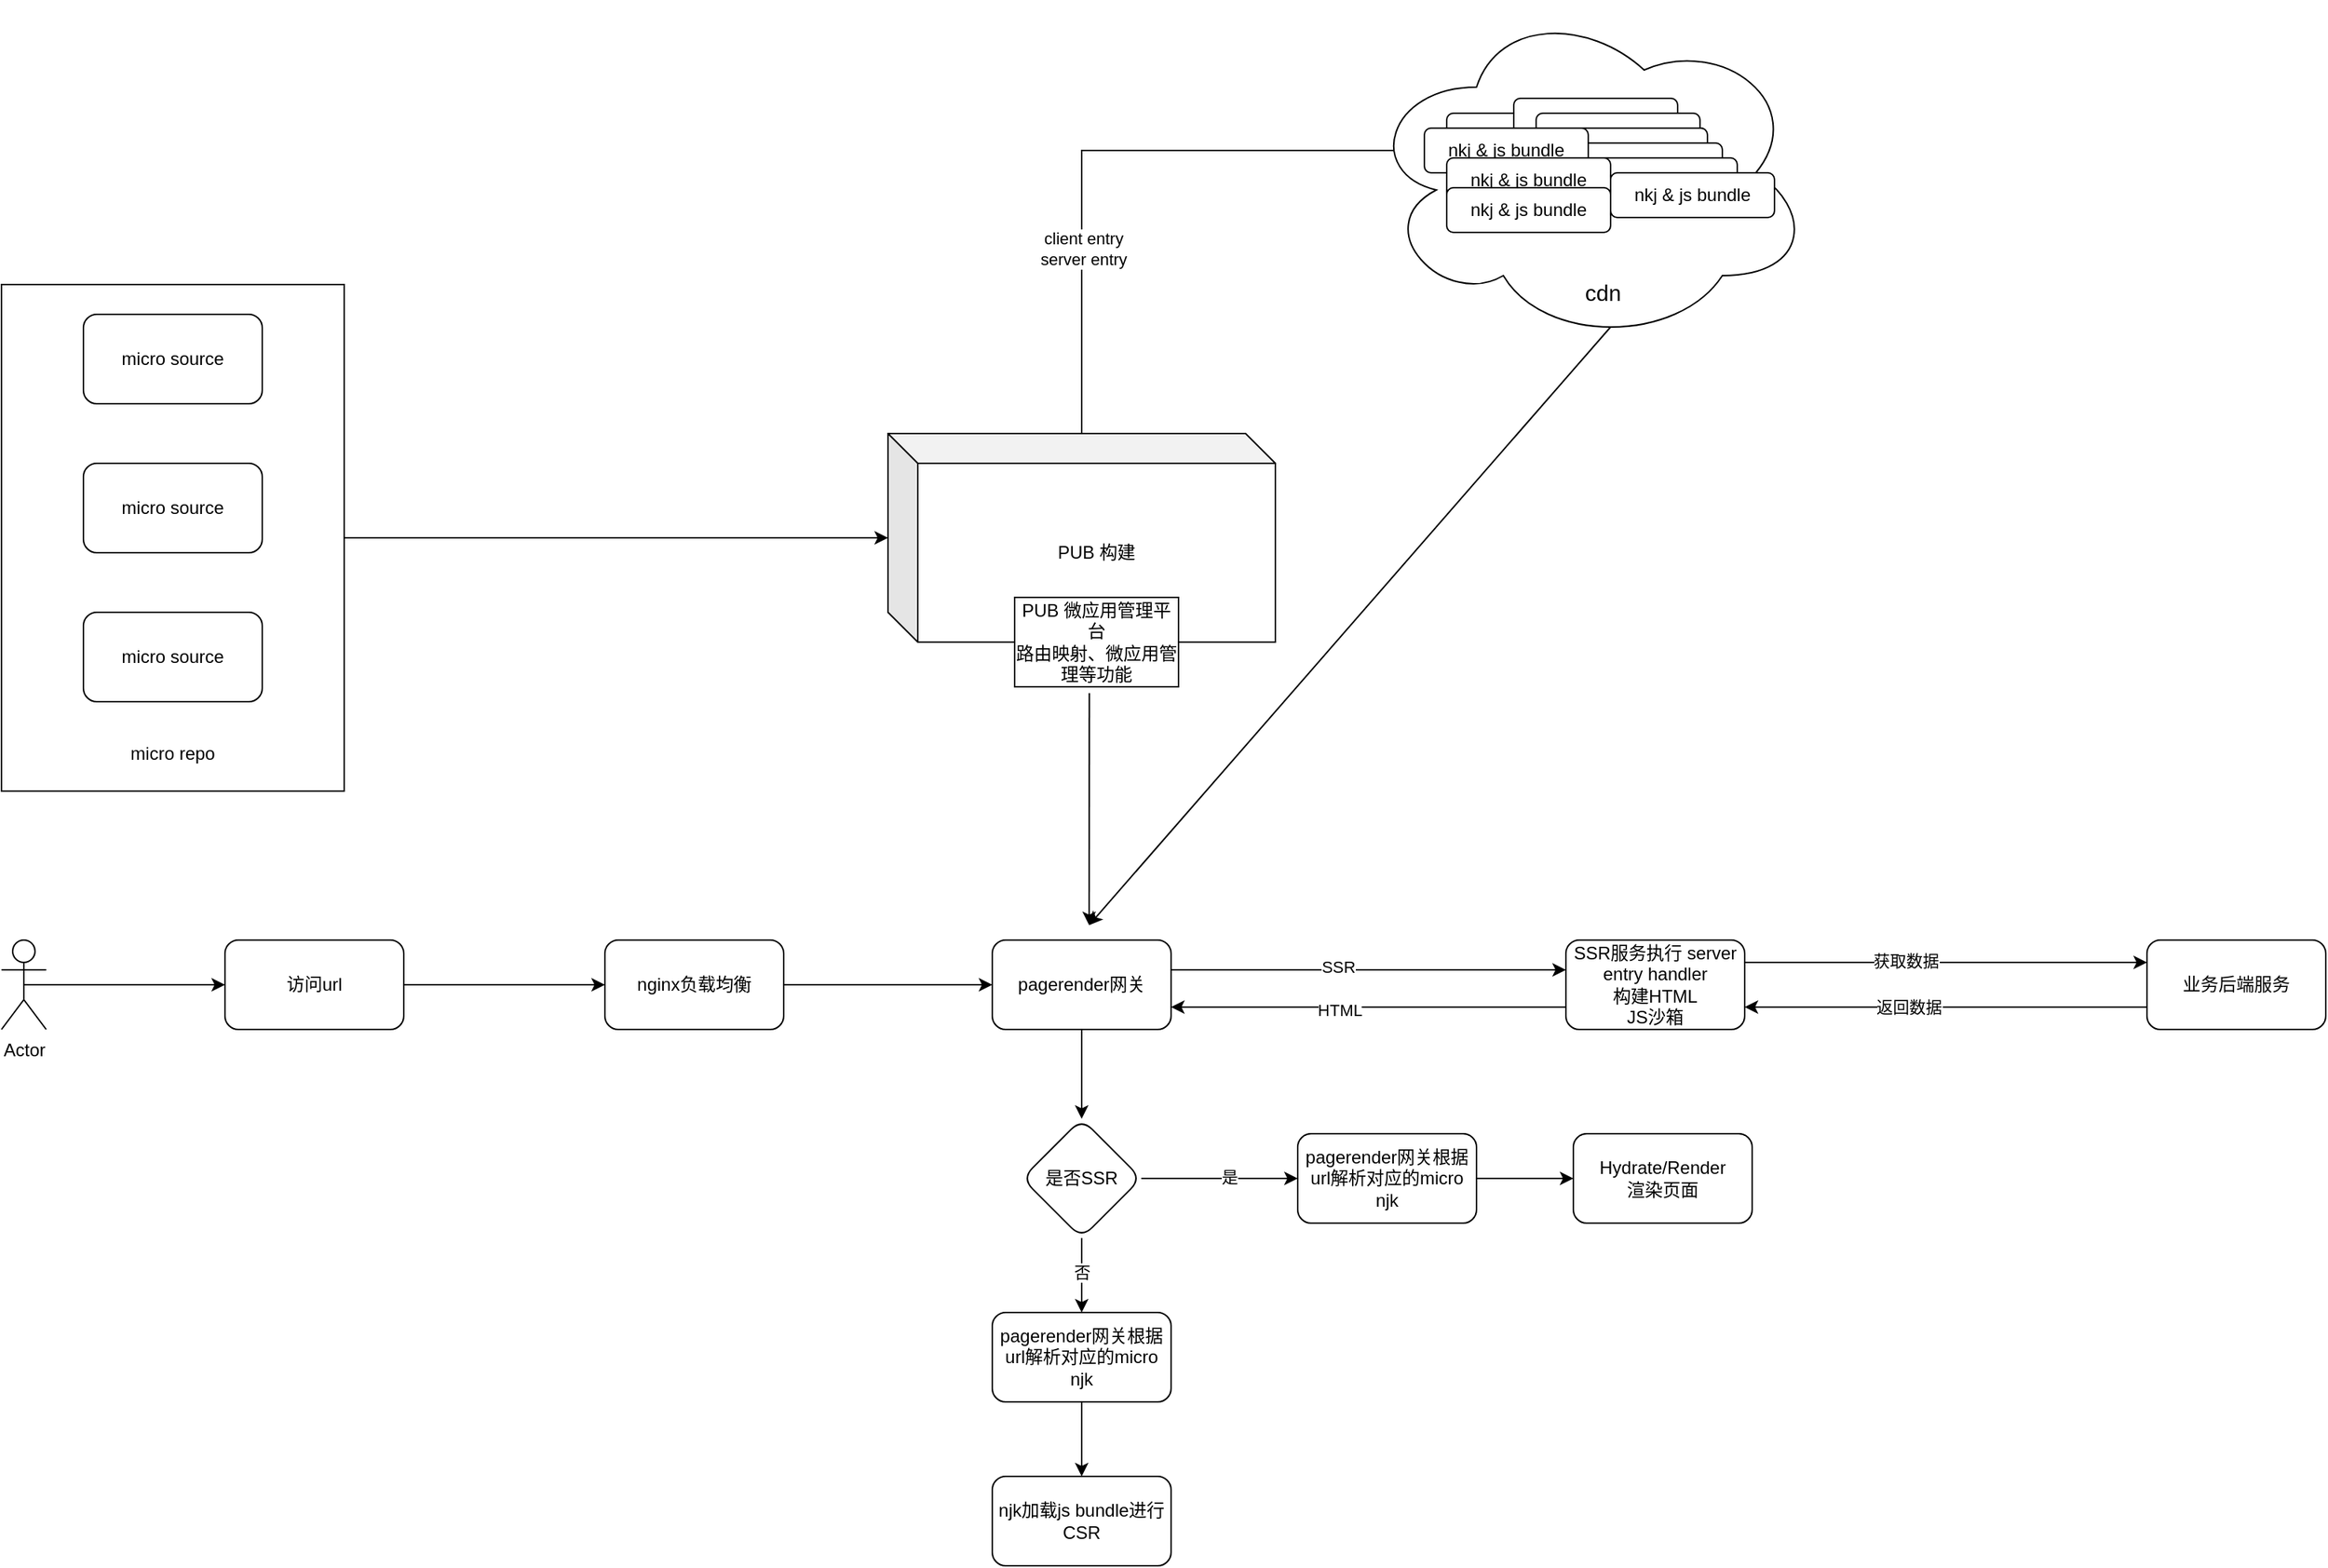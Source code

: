 <mxfile version="24.7.6">
  <diagram name="第 1 页" id="MdLTre9k859fwDna6mKk">
    <mxGraphModel dx="3593" dy="983" grid="1" gridSize="10" guides="1" tooltips="1" connect="1" arrows="1" fold="1" page="1" pageScale="1" pageWidth="900" pageHeight="1600" math="0" shadow="0">
      <root>
        <mxCell id="0" />
        <mxCell id="1" parent="0" />
        <mxCell id="np9BdB3iTzsvDNS6tE6I-4" value="" style="rounded=0;whiteSpace=wrap;html=1;" parent="1" vertex="1">
          <mxGeometry x="-990" y="200" width="230" height="340" as="geometry" />
        </mxCell>
        <mxCell id="np9BdB3iTzsvDNS6tE6I-5" value="micro source" style="rounded=1;whiteSpace=wrap;html=1;" parent="1" vertex="1">
          <mxGeometry x="-935" y="220" width="120" height="60" as="geometry" />
        </mxCell>
        <mxCell id="np9BdB3iTzsvDNS6tE6I-6" value="micro source" style="rounded=1;whiteSpace=wrap;html=1;" parent="1" vertex="1">
          <mxGeometry x="-935" y="320" width="120" height="60" as="geometry" />
        </mxCell>
        <mxCell id="np9BdB3iTzsvDNS6tE6I-7" value="micro source" style="rounded=1;whiteSpace=wrap;html=1;" parent="1" vertex="1">
          <mxGeometry x="-935" y="420" width="120" height="60" as="geometry" />
        </mxCell>
        <mxCell id="np9BdB3iTzsvDNS6tE6I-9" value="micro repo" style="text;html=1;align=center;verticalAlign=middle;whiteSpace=wrap;rounded=0;" parent="1" vertex="1">
          <mxGeometry x="-905" y="500" width="60" height="30" as="geometry" />
        </mxCell>
        <mxCell id="np9BdB3iTzsvDNS6tE6I-44" style="edgeStyle=orthogonalEdgeStyle;rounded=0;orthogonalLoop=1;jettySize=auto;html=1;exitX=0;exitY=0;exitDx=55;exitDy=0;exitPerimeter=0;entryX=0;entryY=0.5;entryDx=0;entryDy=0;" parent="1" source="np9BdB3iTzsvDNS6tE6I-25" target="np9BdB3iTzsvDNS6tE6I-39" edge="1">
          <mxGeometry relative="1" as="geometry">
            <Array as="points">
              <mxPoint x="-265" y="300" />
              <mxPoint x="-265" y="110" />
            </Array>
          </mxGeometry>
        </mxCell>
        <mxCell id="1a1Lsmfp7jN7z8-VnFVB-15" value="client entry&lt;div&gt;server entry&lt;/div&gt;" style="edgeLabel;html=1;align=center;verticalAlign=middle;resizable=0;points=[];" vertex="1" connectable="0" parent="np9BdB3iTzsvDNS6tE6I-44">
          <mxGeometry x="-0.2" y="-1" relative="1" as="geometry">
            <mxPoint y="-1" as="offset" />
          </mxGeometry>
        </mxCell>
        <mxCell id="np9BdB3iTzsvDNS6tE6I-25" value="PUB 构建" style="shape=cube;whiteSpace=wrap;html=1;boundedLbl=1;backgroundOutline=1;darkOpacity=0.05;darkOpacity2=0.1;" parent="1" vertex="1">
          <mxGeometry x="-395" y="300" width="260" height="140" as="geometry" />
        </mxCell>
        <mxCell id="np9BdB3iTzsvDNS6tE6I-26" style="edgeStyle=orthogonalEdgeStyle;rounded=0;orthogonalLoop=1;jettySize=auto;html=1;exitX=1;exitY=0.5;exitDx=0;exitDy=0;entryX=0;entryY=0.5;entryDx=0;entryDy=0;entryPerimeter=0;" parent="1" source="np9BdB3iTzsvDNS6tE6I-4" target="np9BdB3iTzsvDNS6tE6I-25" edge="1">
          <mxGeometry relative="1" as="geometry" />
        </mxCell>
        <mxCell id="np9BdB3iTzsvDNS6tE6I-29" value="" style="ellipse;shape=cloud;whiteSpace=wrap;html=1;" parent="1" vertex="1">
          <mxGeometry x="-75" y="10" width="300" height="230" as="geometry" />
        </mxCell>
        <mxCell id="np9BdB3iTzsvDNS6tE6I-30" value="cdn" style="text;html=1;align=center;verticalAlign=middle;whiteSpace=wrap;rounded=0;fontSize=15;" parent="1" vertex="1">
          <mxGeometry x="55" y="190" width="60" height="30" as="geometry" />
        </mxCell>
        <mxCell id="np9BdB3iTzsvDNS6tE6I-31" style="edgeStyle=orthogonalEdgeStyle;rounded=0;orthogonalLoop=1;jettySize=auto;html=1;exitX=0.5;exitY=1;exitDx=0;exitDy=0;" parent="1" edge="1">
          <mxGeometry relative="1" as="geometry">
            <mxPoint x="50" y="25" as="sourcePoint" />
            <mxPoint x="50" y="25" as="targetPoint" />
          </mxGeometry>
        </mxCell>
        <mxCell id="np9BdB3iTzsvDNS6tE6I-32" value="nkj &amp;amp; js bundle" style="rounded=1;whiteSpace=wrap;html=1;" parent="1" vertex="1">
          <mxGeometry x="-20" y="85" width="110" height="30" as="geometry" />
        </mxCell>
        <mxCell id="np9BdB3iTzsvDNS6tE6I-33" value="nkj &amp;amp; js bundle" style="rounded=1;whiteSpace=wrap;html=1;" parent="1" vertex="1">
          <mxGeometry x="25" y="75" width="110" height="30" as="geometry" />
        </mxCell>
        <mxCell id="np9BdB3iTzsvDNS6tE6I-34" value="nkj &amp;amp; js bundle" style="rounded=1;whiteSpace=wrap;html=1;" parent="1" vertex="1">
          <mxGeometry x="40" y="85" width="110" height="30" as="geometry" />
        </mxCell>
        <mxCell id="np9BdB3iTzsvDNS6tE6I-35" value="nkj &amp;amp; js bundle" style="rounded=1;whiteSpace=wrap;html=1;" parent="1" vertex="1">
          <mxGeometry x="45" y="95" width="110" height="30" as="geometry" />
        </mxCell>
        <mxCell id="np9BdB3iTzsvDNS6tE6I-36" value="nkj &amp;amp; js bundle" style="rounded=1;whiteSpace=wrap;html=1;" parent="1" vertex="1">
          <mxGeometry x="55" y="105" width="110" height="30" as="geometry" />
        </mxCell>
        <mxCell id="np9BdB3iTzsvDNS6tE6I-37" value="nkj &amp;amp; js bundle" style="rounded=1;whiteSpace=wrap;html=1;" parent="1" vertex="1">
          <mxGeometry x="65" y="115" width="110" height="30" as="geometry" />
        </mxCell>
        <mxCell id="np9BdB3iTzsvDNS6tE6I-38" value="nkj &amp;amp; js bundle" style="rounded=1;whiteSpace=wrap;html=1;" parent="1" vertex="1">
          <mxGeometry x="90" y="125" width="110" height="30" as="geometry" />
        </mxCell>
        <mxCell id="np9BdB3iTzsvDNS6tE6I-39" value="nkj &amp;amp; js bundle" style="rounded=1;whiteSpace=wrap;html=1;" parent="1" vertex="1">
          <mxGeometry x="-35" y="95" width="110" height="30" as="geometry" />
        </mxCell>
        <mxCell id="np9BdB3iTzsvDNS6tE6I-40" value="nkj &amp;amp; js bundle" style="rounded=1;whiteSpace=wrap;html=1;" parent="1" vertex="1">
          <mxGeometry x="-20" y="115" width="110" height="30" as="geometry" />
        </mxCell>
        <mxCell id="np9BdB3iTzsvDNS6tE6I-41" value="nkj &amp;amp; js bundle" style="rounded=1;whiteSpace=wrap;html=1;" parent="1" vertex="1">
          <mxGeometry x="-20" y="135" width="110" height="30" as="geometry" />
        </mxCell>
        <mxCell id="np9BdB3iTzsvDNS6tE6I-72" style="edgeStyle=orthogonalEdgeStyle;rounded=0;orthogonalLoop=1;jettySize=auto;html=1;exitX=0.5;exitY=0.5;exitDx=0;exitDy=0;exitPerimeter=0;entryX=0;entryY=0.5;entryDx=0;entryDy=0;" parent="1" source="np9BdB3iTzsvDNS6tE6I-45" target="np9BdB3iTzsvDNS6tE6I-57" edge="1">
          <mxGeometry relative="1" as="geometry" />
        </mxCell>
        <mxCell id="np9BdB3iTzsvDNS6tE6I-45" value="Actor" style="shape=umlActor;verticalLabelPosition=bottom;verticalAlign=top;html=1;outlineConnect=0;" parent="1" vertex="1">
          <mxGeometry x="-990" y="640" width="30" height="60" as="geometry" />
        </mxCell>
        <mxCell id="np9BdB3iTzsvDNS6tE6I-52" value="PUB 微应用管理平台&lt;div&gt;路由映射、微应用管理等功能&lt;/div&gt;" style="rounded=0;whiteSpace=wrap;html=1;" parent="1" vertex="1">
          <mxGeometry x="-310" y="410" width="110" height="60" as="geometry" />
        </mxCell>
        <mxCell id="np9BdB3iTzsvDNS6tE6I-69" style="edgeStyle=orthogonalEdgeStyle;rounded=0;orthogonalLoop=1;jettySize=auto;html=1;exitX=1;exitY=0.5;exitDx=0;exitDy=0;entryX=0;entryY=0.5;entryDx=0;entryDy=0;" parent="1" source="np9BdB3iTzsvDNS6tE6I-57" target="np9BdB3iTzsvDNS6tE6I-58" edge="1">
          <mxGeometry relative="1" as="geometry" />
        </mxCell>
        <mxCell id="np9BdB3iTzsvDNS6tE6I-57" value="访问url" style="rounded=1;whiteSpace=wrap;html=1;" parent="1" vertex="1">
          <mxGeometry x="-840" y="640" width="120" height="60" as="geometry" />
        </mxCell>
        <mxCell id="np9BdB3iTzsvDNS6tE6I-70" style="edgeStyle=orthogonalEdgeStyle;rounded=0;orthogonalLoop=1;jettySize=auto;html=1;exitX=1;exitY=0.5;exitDx=0;exitDy=0;entryX=0;entryY=0.5;entryDx=0;entryDy=0;" parent="1" source="np9BdB3iTzsvDNS6tE6I-58" target="np9BdB3iTzsvDNS6tE6I-60" edge="1">
          <mxGeometry relative="1" as="geometry" />
        </mxCell>
        <mxCell id="np9BdB3iTzsvDNS6tE6I-58" value="nginx负载均衡" style="rounded=1;whiteSpace=wrap;html=1;" parent="1" vertex="1">
          <mxGeometry x="-585" y="640" width="120" height="60" as="geometry" />
        </mxCell>
        <mxCell id="np9BdB3iTzsvDNS6tE6I-76" value="" style="edgeStyle=orthogonalEdgeStyle;rounded=0;orthogonalLoop=1;jettySize=auto;html=1;" parent="1" edge="1">
          <mxGeometry relative="1" as="geometry">
            <mxPoint x="-205" y="660" as="sourcePoint" />
            <mxPoint x="60" y="660" as="targetPoint" />
          </mxGeometry>
        </mxCell>
        <mxCell id="np9BdB3iTzsvDNS6tE6I-78" value="SSR" style="edgeLabel;html=1;align=center;verticalAlign=middle;resizable=0;points=[];" parent="np9BdB3iTzsvDNS6tE6I-76" vertex="1" connectable="0">
          <mxGeometry x="-0.156" y="2" relative="1" as="geometry">
            <mxPoint as="offset" />
          </mxGeometry>
        </mxCell>
        <mxCell id="np9BdB3iTzsvDNS6tE6I-96" value="" style="edgeStyle=orthogonalEdgeStyle;rounded=0;orthogonalLoop=1;jettySize=auto;html=1;" parent="1" source="np9BdB3iTzsvDNS6tE6I-60" target="np9BdB3iTzsvDNS6tE6I-95" edge="1">
          <mxGeometry relative="1" as="geometry" />
        </mxCell>
        <mxCell id="np9BdB3iTzsvDNS6tE6I-60" value="pagerender网关" style="rounded=1;whiteSpace=wrap;html=1;" parent="1" vertex="1">
          <mxGeometry x="-325" y="640" width="120" height="60" as="geometry" />
        </mxCell>
        <mxCell id="np9BdB3iTzsvDNS6tE6I-66" value="" style="endArrow=classic;html=1;rounded=0;exitX=0.456;exitY=1.07;exitDx=0;exitDy=0;exitPerimeter=0;" parent="1" source="np9BdB3iTzsvDNS6tE6I-52" edge="1">
          <mxGeometry width="50" height="50" relative="1" as="geometry">
            <mxPoint x="-260" y="500" as="sourcePoint" />
            <mxPoint x="-260" y="630" as="targetPoint" />
          </mxGeometry>
        </mxCell>
        <mxCell id="np9BdB3iTzsvDNS6tE6I-67" value="" style="endArrow=classic;html=1;rounded=0;exitX=0.55;exitY=0.95;exitDx=0;exitDy=0;exitPerimeter=0;" parent="1" source="np9BdB3iTzsvDNS6tE6I-29" edge="1">
          <mxGeometry width="50" height="50" relative="1" as="geometry">
            <mxPoint x="-230" y="610" as="sourcePoint" />
            <mxPoint x="-260" y="630" as="targetPoint" />
          </mxGeometry>
        </mxCell>
        <mxCell id="np9BdB3iTzsvDNS6tE6I-68" value="njk加载js bundle进行CSR" style="rounded=1;whiteSpace=wrap;html=1;" parent="1" vertex="1">
          <mxGeometry x="-325" y="1000" width="120" height="60" as="geometry" />
        </mxCell>
        <mxCell id="np9BdB3iTzsvDNS6tE6I-92" style="edgeStyle=orthogonalEdgeStyle;rounded=0;orthogonalLoop=1;jettySize=auto;html=1;exitX=0;exitY=0.75;exitDx=0;exitDy=0;entryX=1;entryY=0.75;entryDx=0;entryDy=0;" parent="1" source="np9BdB3iTzsvDNS6tE6I-75" target="np9BdB3iTzsvDNS6tE6I-60" edge="1">
          <mxGeometry relative="1" as="geometry" />
        </mxCell>
        <mxCell id="np9BdB3iTzsvDNS6tE6I-93" value="HTML" style="edgeLabel;html=1;align=center;verticalAlign=middle;resizable=0;points=[];" parent="np9BdB3iTzsvDNS6tE6I-92" vertex="1" connectable="0">
          <mxGeometry x="0.146" y="2" relative="1" as="geometry">
            <mxPoint as="offset" />
          </mxGeometry>
        </mxCell>
        <mxCell id="1a1Lsmfp7jN7z8-VnFVB-9" style="edgeStyle=orthogonalEdgeStyle;rounded=0;orthogonalLoop=1;jettySize=auto;html=1;exitX=1;exitY=0.25;exitDx=0;exitDy=0;entryX=0;entryY=0.25;entryDx=0;entryDy=0;" edge="1" parent="1" source="np9BdB3iTzsvDNS6tE6I-75" target="1a1Lsmfp7jN7z8-VnFVB-1">
          <mxGeometry relative="1" as="geometry" />
        </mxCell>
        <mxCell id="1a1Lsmfp7jN7z8-VnFVB-10" value="获取数据" style="edgeLabel;html=1;align=center;verticalAlign=middle;resizable=0;points=[];" vertex="1" connectable="0" parent="1a1Lsmfp7jN7z8-VnFVB-9">
          <mxGeometry x="-0.205" y="1" relative="1" as="geometry">
            <mxPoint as="offset" />
          </mxGeometry>
        </mxCell>
        <mxCell id="np9BdB3iTzsvDNS6tE6I-75" value="SSR服务执行 server entry handler&lt;div&gt;构建HTML&lt;div&gt;JS沙箱&lt;/div&gt;&lt;/div&gt;" style="whiteSpace=wrap;html=1;rounded=1;" parent="1" vertex="1">
          <mxGeometry x="60" y="640" width="120" height="60" as="geometry" />
        </mxCell>
        <mxCell id="np9BdB3iTzsvDNS6tE6I-98" style="edgeStyle=orthogonalEdgeStyle;rounded=0;orthogonalLoop=1;jettySize=auto;html=1;exitX=0.5;exitY=1;exitDx=0;exitDy=0;entryX=0.5;entryY=0;entryDx=0;entryDy=0;" parent="1" source="np9BdB3iTzsvDNS6tE6I-95" target="np9BdB3iTzsvDNS6tE6I-97" edge="1">
          <mxGeometry relative="1" as="geometry" />
        </mxCell>
        <mxCell id="np9BdB3iTzsvDNS6tE6I-100" value="否" style="edgeLabel;html=1;align=center;verticalAlign=middle;resizable=0;points=[];" parent="np9BdB3iTzsvDNS6tE6I-98" vertex="1" connectable="0">
          <mxGeometry x="-0.098" relative="1" as="geometry">
            <mxPoint as="offset" />
          </mxGeometry>
        </mxCell>
        <mxCell id="np9BdB3iTzsvDNS6tE6I-102" style="edgeStyle=orthogonalEdgeStyle;rounded=0;orthogonalLoop=1;jettySize=auto;html=1;exitX=1;exitY=0.5;exitDx=0;exitDy=0;" parent="1" source="np9BdB3iTzsvDNS6tE6I-95" target="np9BdB3iTzsvDNS6tE6I-101" edge="1">
          <mxGeometry relative="1" as="geometry" />
        </mxCell>
        <mxCell id="np9BdB3iTzsvDNS6tE6I-103" value="是" style="edgeLabel;html=1;align=center;verticalAlign=middle;resizable=0;points=[];" parent="np9BdB3iTzsvDNS6tE6I-102" vertex="1" connectable="0">
          <mxGeometry x="0.117" y="1" relative="1" as="geometry">
            <mxPoint as="offset" />
          </mxGeometry>
        </mxCell>
        <mxCell id="np9BdB3iTzsvDNS6tE6I-95" value="是否SSR" style="rhombus;whiteSpace=wrap;html=1;rounded=1;" parent="1" vertex="1">
          <mxGeometry x="-305" y="760" width="80" height="80" as="geometry" />
        </mxCell>
        <mxCell id="np9BdB3iTzsvDNS6tE6I-99" style="edgeStyle=orthogonalEdgeStyle;rounded=0;orthogonalLoop=1;jettySize=auto;html=1;exitX=0.5;exitY=1;exitDx=0;exitDy=0;entryX=0.5;entryY=0;entryDx=0;entryDy=0;" parent="1" source="np9BdB3iTzsvDNS6tE6I-97" target="np9BdB3iTzsvDNS6tE6I-68" edge="1">
          <mxGeometry relative="1" as="geometry" />
        </mxCell>
        <mxCell id="np9BdB3iTzsvDNS6tE6I-97" value="pagerender网关根据url解析对应的micro njk" style="rounded=1;whiteSpace=wrap;html=1;" parent="1" vertex="1">
          <mxGeometry x="-325" y="890" width="120" height="60" as="geometry" />
        </mxCell>
        <mxCell id="np9BdB3iTzsvDNS6tE6I-105" style="edgeStyle=orthogonalEdgeStyle;rounded=0;orthogonalLoop=1;jettySize=auto;html=1;exitX=1;exitY=0.5;exitDx=0;exitDy=0;entryX=0;entryY=0.5;entryDx=0;entryDy=0;" parent="1" source="np9BdB3iTzsvDNS6tE6I-101" target="np9BdB3iTzsvDNS6tE6I-104" edge="1">
          <mxGeometry relative="1" as="geometry" />
        </mxCell>
        <mxCell id="np9BdB3iTzsvDNS6tE6I-101" value="pagerender网关根据url解析对应的micro njk" style="rounded=1;whiteSpace=wrap;html=1;" parent="1" vertex="1">
          <mxGeometry x="-120" y="770" width="120" height="60" as="geometry" />
        </mxCell>
        <mxCell id="np9BdB3iTzsvDNS6tE6I-104" value="Hydrate/Render&lt;br&gt;渲染页面" style="rounded=1;whiteSpace=wrap;html=1;" parent="1" vertex="1">
          <mxGeometry x="65" y="770" width="120" height="60" as="geometry" />
        </mxCell>
        <mxCell id="1a1Lsmfp7jN7z8-VnFVB-7" style="edgeStyle=orthogonalEdgeStyle;rounded=0;orthogonalLoop=1;jettySize=auto;html=1;exitX=0;exitY=0.75;exitDx=0;exitDy=0;entryX=1;entryY=0.75;entryDx=0;entryDy=0;" edge="1" parent="1" source="1a1Lsmfp7jN7z8-VnFVB-1" target="np9BdB3iTzsvDNS6tE6I-75">
          <mxGeometry relative="1" as="geometry" />
        </mxCell>
        <mxCell id="1a1Lsmfp7jN7z8-VnFVB-13" value="返回数据" style="edgeLabel;html=1;align=center;verticalAlign=middle;resizable=0;points=[];" vertex="1" connectable="0" parent="1a1Lsmfp7jN7z8-VnFVB-7">
          <mxGeometry x="0.32" relative="1" as="geometry">
            <mxPoint x="18" as="offset" />
          </mxGeometry>
        </mxCell>
        <mxCell id="1a1Lsmfp7jN7z8-VnFVB-1" value="业务后端服务" style="whiteSpace=wrap;html=1;rounded=1;" vertex="1" parent="1">
          <mxGeometry x="450" y="640" width="120" height="60" as="geometry" />
        </mxCell>
      </root>
    </mxGraphModel>
  </diagram>
</mxfile>

